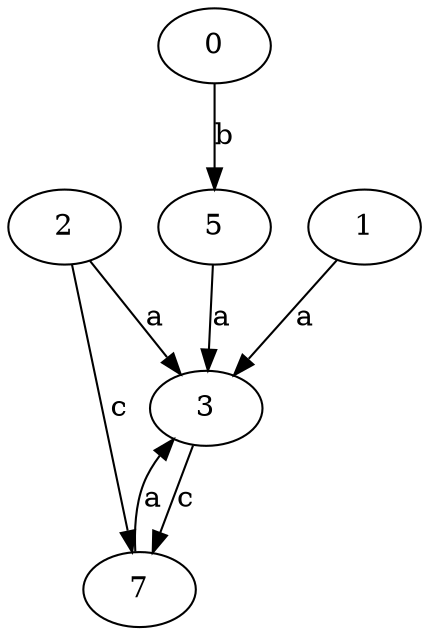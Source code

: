 strict digraph  {
3;
0;
5;
1;
7;
2;
3 -> 7  [label=c];
0 -> 5  [label=b];
5 -> 3  [label=a];
1 -> 3  [label=a];
7 -> 3  [label=a];
2 -> 3  [label=a];
2 -> 7  [label=c];
}
